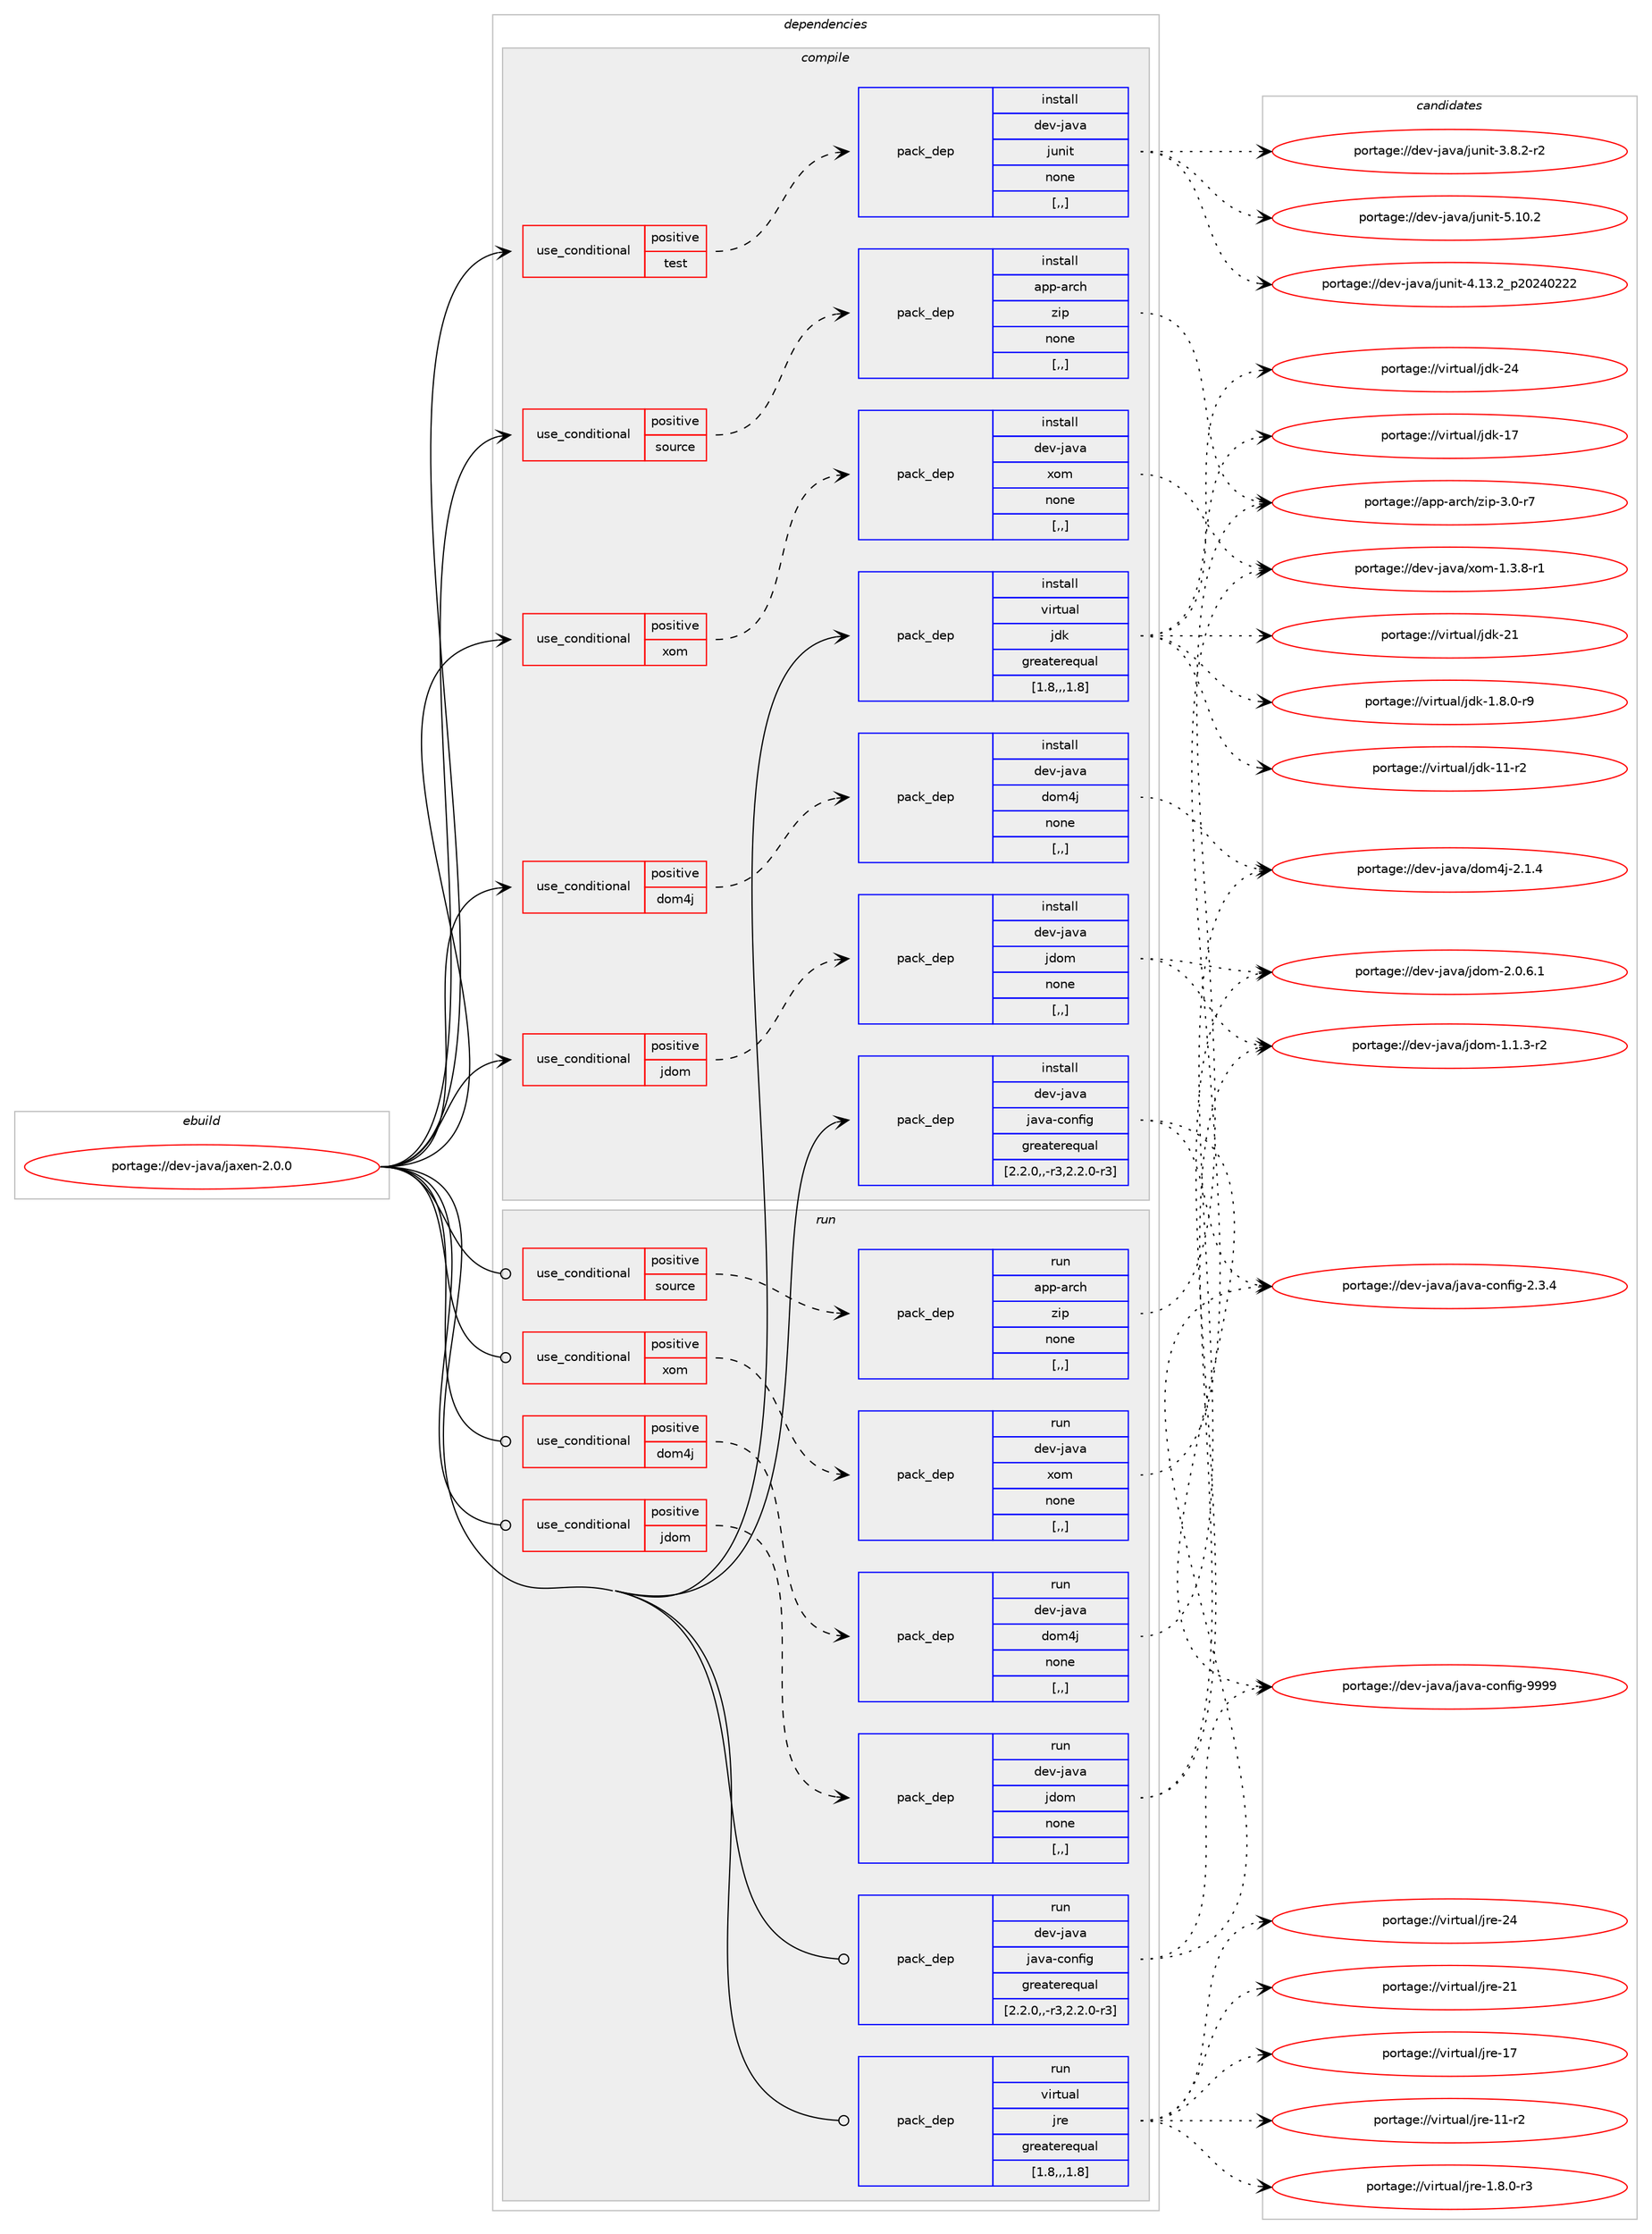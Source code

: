 digraph prolog {

# *************
# Graph options
# *************

newrank=true;
concentrate=true;
compound=true;
graph [rankdir=LR,fontname=Helvetica,fontsize=10,ranksep=1.5];#, ranksep=2.5, nodesep=0.2];
edge  [arrowhead=vee];
node  [fontname=Helvetica,fontsize=10];

# **********
# The ebuild
# **********

subgraph cluster_leftcol {
color=gray;
label=<<i>ebuild</i>>;
id [label="portage://dev-java/jaxen-2.0.0", color=red, width=4, href="../dev-java/jaxen-2.0.0.svg"];
}

# ****************
# The dependencies
# ****************

subgraph cluster_midcol {
color=gray;
label=<<i>dependencies</i>>;
subgraph cluster_compile {
fillcolor="#eeeeee";
style=filled;
label=<<i>compile</i>>;
subgraph cond21935 {
dependency94958 [label=<<TABLE BORDER="0" CELLBORDER="1" CELLSPACING="0" CELLPADDING="4"><TR><TD ROWSPAN="3" CELLPADDING="10">use_conditional</TD></TR><TR><TD>positive</TD></TR><TR><TD>dom4j</TD></TR></TABLE>>, shape=none, color=red];
subgraph pack71968 {
dependency94959 [label=<<TABLE BORDER="0" CELLBORDER="1" CELLSPACING="0" CELLPADDING="4" WIDTH="220"><TR><TD ROWSPAN="6" CELLPADDING="30">pack_dep</TD></TR><TR><TD WIDTH="110">install</TD></TR><TR><TD>dev-java</TD></TR><TR><TD>dom4j</TD></TR><TR><TD>none</TD></TR><TR><TD>[,,]</TD></TR></TABLE>>, shape=none, color=blue];
}
dependency94958:e -> dependency94959:w [weight=20,style="dashed",arrowhead="vee"];
}
id:e -> dependency94958:w [weight=20,style="solid",arrowhead="vee"];
subgraph cond21936 {
dependency94960 [label=<<TABLE BORDER="0" CELLBORDER="1" CELLSPACING="0" CELLPADDING="4"><TR><TD ROWSPAN="3" CELLPADDING="10">use_conditional</TD></TR><TR><TD>positive</TD></TR><TR><TD>jdom</TD></TR></TABLE>>, shape=none, color=red];
subgraph pack71969 {
dependency94961 [label=<<TABLE BORDER="0" CELLBORDER="1" CELLSPACING="0" CELLPADDING="4" WIDTH="220"><TR><TD ROWSPAN="6" CELLPADDING="30">pack_dep</TD></TR><TR><TD WIDTH="110">install</TD></TR><TR><TD>dev-java</TD></TR><TR><TD>jdom</TD></TR><TR><TD>none</TD></TR><TR><TD>[,,]</TD></TR></TABLE>>, shape=none, color=blue];
}
dependency94960:e -> dependency94961:w [weight=20,style="dashed",arrowhead="vee"];
}
id:e -> dependency94960:w [weight=20,style="solid",arrowhead="vee"];
subgraph cond21937 {
dependency94962 [label=<<TABLE BORDER="0" CELLBORDER="1" CELLSPACING="0" CELLPADDING="4"><TR><TD ROWSPAN="3" CELLPADDING="10">use_conditional</TD></TR><TR><TD>positive</TD></TR><TR><TD>source</TD></TR></TABLE>>, shape=none, color=red];
subgraph pack71970 {
dependency94963 [label=<<TABLE BORDER="0" CELLBORDER="1" CELLSPACING="0" CELLPADDING="4" WIDTH="220"><TR><TD ROWSPAN="6" CELLPADDING="30">pack_dep</TD></TR><TR><TD WIDTH="110">install</TD></TR><TR><TD>app-arch</TD></TR><TR><TD>zip</TD></TR><TR><TD>none</TD></TR><TR><TD>[,,]</TD></TR></TABLE>>, shape=none, color=blue];
}
dependency94962:e -> dependency94963:w [weight=20,style="dashed",arrowhead="vee"];
}
id:e -> dependency94962:w [weight=20,style="solid",arrowhead="vee"];
subgraph cond21938 {
dependency94964 [label=<<TABLE BORDER="0" CELLBORDER="1" CELLSPACING="0" CELLPADDING="4"><TR><TD ROWSPAN="3" CELLPADDING="10">use_conditional</TD></TR><TR><TD>positive</TD></TR><TR><TD>test</TD></TR></TABLE>>, shape=none, color=red];
subgraph pack71971 {
dependency94965 [label=<<TABLE BORDER="0" CELLBORDER="1" CELLSPACING="0" CELLPADDING="4" WIDTH="220"><TR><TD ROWSPAN="6" CELLPADDING="30">pack_dep</TD></TR><TR><TD WIDTH="110">install</TD></TR><TR><TD>dev-java</TD></TR><TR><TD>junit</TD></TR><TR><TD>none</TD></TR><TR><TD>[,,]</TD></TR></TABLE>>, shape=none, color=blue];
}
dependency94964:e -> dependency94965:w [weight=20,style="dashed",arrowhead="vee"];
}
id:e -> dependency94964:w [weight=20,style="solid",arrowhead="vee"];
subgraph cond21939 {
dependency94966 [label=<<TABLE BORDER="0" CELLBORDER="1" CELLSPACING="0" CELLPADDING="4"><TR><TD ROWSPAN="3" CELLPADDING="10">use_conditional</TD></TR><TR><TD>positive</TD></TR><TR><TD>xom</TD></TR></TABLE>>, shape=none, color=red];
subgraph pack71972 {
dependency94967 [label=<<TABLE BORDER="0" CELLBORDER="1" CELLSPACING="0" CELLPADDING="4" WIDTH="220"><TR><TD ROWSPAN="6" CELLPADDING="30">pack_dep</TD></TR><TR><TD WIDTH="110">install</TD></TR><TR><TD>dev-java</TD></TR><TR><TD>xom</TD></TR><TR><TD>none</TD></TR><TR><TD>[,,]</TD></TR></TABLE>>, shape=none, color=blue];
}
dependency94966:e -> dependency94967:w [weight=20,style="dashed",arrowhead="vee"];
}
id:e -> dependency94966:w [weight=20,style="solid",arrowhead="vee"];
subgraph pack71973 {
dependency94968 [label=<<TABLE BORDER="0" CELLBORDER="1" CELLSPACING="0" CELLPADDING="4" WIDTH="220"><TR><TD ROWSPAN="6" CELLPADDING="30">pack_dep</TD></TR><TR><TD WIDTH="110">install</TD></TR><TR><TD>dev-java</TD></TR><TR><TD>java-config</TD></TR><TR><TD>greaterequal</TD></TR><TR><TD>[2.2.0,,-r3,2.2.0-r3]</TD></TR></TABLE>>, shape=none, color=blue];
}
id:e -> dependency94968:w [weight=20,style="solid",arrowhead="vee"];
subgraph pack71974 {
dependency94969 [label=<<TABLE BORDER="0" CELLBORDER="1" CELLSPACING="0" CELLPADDING="4" WIDTH="220"><TR><TD ROWSPAN="6" CELLPADDING="30">pack_dep</TD></TR><TR><TD WIDTH="110">install</TD></TR><TR><TD>virtual</TD></TR><TR><TD>jdk</TD></TR><TR><TD>greaterequal</TD></TR><TR><TD>[1.8,,,1.8]</TD></TR></TABLE>>, shape=none, color=blue];
}
id:e -> dependency94969:w [weight=20,style="solid",arrowhead="vee"];
}
subgraph cluster_compileandrun {
fillcolor="#eeeeee";
style=filled;
label=<<i>compile and run</i>>;
}
subgraph cluster_run {
fillcolor="#eeeeee";
style=filled;
label=<<i>run</i>>;
subgraph cond21940 {
dependency94970 [label=<<TABLE BORDER="0" CELLBORDER="1" CELLSPACING="0" CELLPADDING="4"><TR><TD ROWSPAN="3" CELLPADDING="10">use_conditional</TD></TR><TR><TD>positive</TD></TR><TR><TD>dom4j</TD></TR></TABLE>>, shape=none, color=red];
subgraph pack71975 {
dependency94971 [label=<<TABLE BORDER="0" CELLBORDER="1" CELLSPACING="0" CELLPADDING="4" WIDTH="220"><TR><TD ROWSPAN="6" CELLPADDING="30">pack_dep</TD></TR><TR><TD WIDTH="110">run</TD></TR><TR><TD>dev-java</TD></TR><TR><TD>dom4j</TD></TR><TR><TD>none</TD></TR><TR><TD>[,,]</TD></TR></TABLE>>, shape=none, color=blue];
}
dependency94970:e -> dependency94971:w [weight=20,style="dashed",arrowhead="vee"];
}
id:e -> dependency94970:w [weight=20,style="solid",arrowhead="odot"];
subgraph cond21941 {
dependency94972 [label=<<TABLE BORDER="0" CELLBORDER="1" CELLSPACING="0" CELLPADDING="4"><TR><TD ROWSPAN="3" CELLPADDING="10">use_conditional</TD></TR><TR><TD>positive</TD></TR><TR><TD>jdom</TD></TR></TABLE>>, shape=none, color=red];
subgraph pack71976 {
dependency94973 [label=<<TABLE BORDER="0" CELLBORDER="1" CELLSPACING="0" CELLPADDING="4" WIDTH="220"><TR><TD ROWSPAN="6" CELLPADDING="30">pack_dep</TD></TR><TR><TD WIDTH="110">run</TD></TR><TR><TD>dev-java</TD></TR><TR><TD>jdom</TD></TR><TR><TD>none</TD></TR><TR><TD>[,,]</TD></TR></TABLE>>, shape=none, color=blue];
}
dependency94972:e -> dependency94973:w [weight=20,style="dashed",arrowhead="vee"];
}
id:e -> dependency94972:w [weight=20,style="solid",arrowhead="odot"];
subgraph cond21942 {
dependency94974 [label=<<TABLE BORDER="0" CELLBORDER="1" CELLSPACING="0" CELLPADDING="4"><TR><TD ROWSPAN="3" CELLPADDING="10">use_conditional</TD></TR><TR><TD>positive</TD></TR><TR><TD>source</TD></TR></TABLE>>, shape=none, color=red];
subgraph pack71977 {
dependency94975 [label=<<TABLE BORDER="0" CELLBORDER="1" CELLSPACING="0" CELLPADDING="4" WIDTH="220"><TR><TD ROWSPAN="6" CELLPADDING="30">pack_dep</TD></TR><TR><TD WIDTH="110">run</TD></TR><TR><TD>app-arch</TD></TR><TR><TD>zip</TD></TR><TR><TD>none</TD></TR><TR><TD>[,,]</TD></TR></TABLE>>, shape=none, color=blue];
}
dependency94974:e -> dependency94975:w [weight=20,style="dashed",arrowhead="vee"];
}
id:e -> dependency94974:w [weight=20,style="solid",arrowhead="odot"];
subgraph cond21943 {
dependency94976 [label=<<TABLE BORDER="0" CELLBORDER="1" CELLSPACING="0" CELLPADDING="4"><TR><TD ROWSPAN="3" CELLPADDING="10">use_conditional</TD></TR><TR><TD>positive</TD></TR><TR><TD>xom</TD></TR></TABLE>>, shape=none, color=red];
subgraph pack71978 {
dependency94977 [label=<<TABLE BORDER="0" CELLBORDER="1" CELLSPACING="0" CELLPADDING="4" WIDTH="220"><TR><TD ROWSPAN="6" CELLPADDING="30">pack_dep</TD></TR><TR><TD WIDTH="110">run</TD></TR><TR><TD>dev-java</TD></TR><TR><TD>xom</TD></TR><TR><TD>none</TD></TR><TR><TD>[,,]</TD></TR></TABLE>>, shape=none, color=blue];
}
dependency94976:e -> dependency94977:w [weight=20,style="dashed",arrowhead="vee"];
}
id:e -> dependency94976:w [weight=20,style="solid",arrowhead="odot"];
subgraph pack71979 {
dependency94978 [label=<<TABLE BORDER="0" CELLBORDER="1" CELLSPACING="0" CELLPADDING="4" WIDTH="220"><TR><TD ROWSPAN="6" CELLPADDING="30">pack_dep</TD></TR><TR><TD WIDTH="110">run</TD></TR><TR><TD>dev-java</TD></TR><TR><TD>java-config</TD></TR><TR><TD>greaterequal</TD></TR><TR><TD>[2.2.0,,-r3,2.2.0-r3]</TD></TR></TABLE>>, shape=none, color=blue];
}
id:e -> dependency94978:w [weight=20,style="solid",arrowhead="odot"];
subgraph pack71980 {
dependency94979 [label=<<TABLE BORDER="0" CELLBORDER="1" CELLSPACING="0" CELLPADDING="4" WIDTH="220"><TR><TD ROWSPAN="6" CELLPADDING="30">pack_dep</TD></TR><TR><TD WIDTH="110">run</TD></TR><TR><TD>virtual</TD></TR><TR><TD>jre</TD></TR><TR><TD>greaterequal</TD></TR><TR><TD>[1.8,,,1.8]</TD></TR></TABLE>>, shape=none, color=blue];
}
id:e -> dependency94979:w [weight=20,style="solid",arrowhead="odot"];
}
}

# **************
# The candidates
# **************

subgraph cluster_choices {
rank=same;
color=gray;
label=<<i>candidates</i>>;

subgraph choice71968 {
color=black;
nodesep=1;
choice1001011184510697118974710011110952106455046494652 [label="portage://dev-java/dom4j-2.1.4", color=red, width=4,href="../dev-java/dom4j-2.1.4.svg"];
dependency94959:e -> choice1001011184510697118974710011110952106455046494652:w [style=dotted,weight="100"];
}
subgraph choice71969 {
color=black;
nodesep=1;
choice100101118451069711897471061001111094550464846544649 [label="portage://dev-java/jdom-2.0.6.1", color=red, width=4,href="../dev-java/jdom-2.0.6.1.svg"];
choice100101118451069711897471061001111094549464946514511450 [label="portage://dev-java/jdom-1.1.3-r2", color=red, width=4,href="../dev-java/jdom-1.1.3-r2.svg"];
dependency94961:e -> choice100101118451069711897471061001111094550464846544649:w [style=dotted,weight="100"];
dependency94961:e -> choice100101118451069711897471061001111094549464946514511450:w [style=dotted,weight="100"];
}
subgraph choice71970 {
color=black;
nodesep=1;
choice9711211245971149910447122105112455146484511455 [label="portage://app-arch/zip-3.0-r7", color=red, width=4,href="../app-arch/zip-3.0-r7.svg"];
dependency94963:e -> choice9711211245971149910447122105112455146484511455:w [style=dotted,weight="100"];
}
subgraph choice71971 {
color=black;
nodesep=1;
choice1001011184510697118974710611711010511645534649484650 [label="portage://dev-java/junit-5.10.2", color=red, width=4,href="../dev-java/junit-5.10.2.svg"];
choice1001011184510697118974710611711010511645524649514650951125048505248505050 [label="portage://dev-java/junit-4.13.2_p20240222", color=red, width=4,href="../dev-java/junit-4.13.2_p20240222.svg"];
choice100101118451069711897471061171101051164551465646504511450 [label="portage://dev-java/junit-3.8.2-r2", color=red, width=4,href="../dev-java/junit-3.8.2-r2.svg"];
dependency94965:e -> choice1001011184510697118974710611711010511645534649484650:w [style=dotted,weight="100"];
dependency94965:e -> choice1001011184510697118974710611711010511645524649514650951125048505248505050:w [style=dotted,weight="100"];
dependency94965:e -> choice100101118451069711897471061171101051164551465646504511450:w [style=dotted,weight="100"];
}
subgraph choice71972 {
color=black;
nodesep=1;
choice100101118451069711897471201111094549465146564511449 [label="portage://dev-java/xom-1.3.8-r1", color=red, width=4,href="../dev-java/xom-1.3.8-r1.svg"];
dependency94967:e -> choice100101118451069711897471201111094549465146564511449:w [style=dotted,weight="100"];
}
subgraph choice71973 {
color=black;
nodesep=1;
choice10010111845106971189747106971189745991111101021051034557575757 [label="portage://dev-java/java-config-9999", color=red, width=4,href="../dev-java/java-config-9999.svg"];
choice1001011184510697118974710697118974599111110102105103455046514652 [label="portage://dev-java/java-config-2.3.4", color=red, width=4,href="../dev-java/java-config-2.3.4.svg"];
dependency94968:e -> choice10010111845106971189747106971189745991111101021051034557575757:w [style=dotted,weight="100"];
dependency94968:e -> choice1001011184510697118974710697118974599111110102105103455046514652:w [style=dotted,weight="100"];
}
subgraph choice71974 {
color=black;
nodesep=1;
choice1181051141161179710847106100107455052 [label="portage://virtual/jdk-24", color=red, width=4,href="../virtual/jdk-24.svg"];
choice1181051141161179710847106100107455049 [label="portage://virtual/jdk-21", color=red, width=4,href="../virtual/jdk-21.svg"];
choice1181051141161179710847106100107454955 [label="portage://virtual/jdk-17", color=red, width=4,href="../virtual/jdk-17.svg"];
choice11810511411611797108471061001074549494511450 [label="portage://virtual/jdk-11-r2", color=red, width=4,href="../virtual/jdk-11-r2.svg"];
choice11810511411611797108471061001074549465646484511457 [label="portage://virtual/jdk-1.8.0-r9", color=red, width=4,href="../virtual/jdk-1.8.0-r9.svg"];
dependency94969:e -> choice1181051141161179710847106100107455052:w [style=dotted,weight="100"];
dependency94969:e -> choice1181051141161179710847106100107455049:w [style=dotted,weight="100"];
dependency94969:e -> choice1181051141161179710847106100107454955:w [style=dotted,weight="100"];
dependency94969:e -> choice11810511411611797108471061001074549494511450:w [style=dotted,weight="100"];
dependency94969:e -> choice11810511411611797108471061001074549465646484511457:w [style=dotted,weight="100"];
}
subgraph choice71975 {
color=black;
nodesep=1;
choice1001011184510697118974710011110952106455046494652 [label="portage://dev-java/dom4j-2.1.4", color=red, width=4,href="../dev-java/dom4j-2.1.4.svg"];
dependency94971:e -> choice1001011184510697118974710011110952106455046494652:w [style=dotted,weight="100"];
}
subgraph choice71976 {
color=black;
nodesep=1;
choice100101118451069711897471061001111094550464846544649 [label="portage://dev-java/jdom-2.0.6.1", color=red, width=4,href="../dev-java/jdom-2.0.6.1.svg"];
choice100101118451069711897471061001111094549464946514511450 [label="portage://dev-java/jdom-1.1.3-r2", color=red, width=4,href="../dev-java/jdom-1.1.3-r2.svg"];
dependency94973:e -> choice100101118451069711897471061001111094550464846544649:w [style=dotted,weight="100"];
dependency94973:e -> choice100101118451069711897471061001111094549464946514511450:w [style=dotted,weight="100"];
}
subgraph choice71977 {
color=black;
nodesep=1;
choice9711211245971149910447122105112455146484511455 [label="portage://app-arch/zip-3.0-r7", color=red, width=4,href="../app-arch/zip-3.0-r7.svg"];
dependency94975:e -> choice9711211245971149910447122105112455146484511455:w [style=dotted,weight="100"];
}
subgraph choice71978 {
color=black;
nodesep=1;
choice100101118451069711897471201111094549465146564511449 [label="portage://dev-java/xom-1.3.8-r1", color=red, width=4,href="../dev-java/xom-1.3.8-r1.svg"];
dependency94977:e -> choice100101118451069711897471201111094549465146564511449:w [style=dotted,weight="100"];
}
subgraph choice71979 {
color=black;
nodesep=1;
choice10010111845106971189747106971189745991111101021051034557575757 [label="portage://dev-java/java-config-9999", color=red, width=4,href="../dev-java/java-config-9999.svg"];
choice1001011184510697118974710697118974599111110102105103455046514652 [label="portage://dev-java/java-config-2.3.4", color=red, width=4,href="../dev-java/java-config-2.3.4.svg"];
dependency94978:e -> choice10010111845106971189747106971189745991111101021051034557575757:w [style=dotted,weight="100"];
dependency94978:e -> choice1001011184510697118974710697118974599111110102105103455046514652:w [style=dotted,weight="100"];
}
subgraph choice71980 {
color=black;
nodesep=1;
choice1181051141161179710847106114101455052 [label="portage://virtual/jre-24", color=red, width=4,href="../virtual/jre-24.svg"];
choice1181051141161179710847106114101455049 [label="portage://virtual/jre-21", color=red, width=4,href="../virtual/jre-21.svg"];
choice1181051141161179710847106114101454955 [label="portage://virtual/jre-17", color=red, width=4,href="../virtual/jre-17.svg"];
choice11810511411611797108471061141014549494511450 [label="portage://virtual/jre-11-r2", color=red, width=4,href="../virtual/jre-11-r2.svg"];
choice11810511411611797108471061141014549465646484511451 [label="portage://virtual/jre-1.8.0-r3", color=red, width=4,href="../virtual/jre-1.8.0-r3.svg"];
dependency94979:e -> choice1181051141161179710847106114101455052:w [style=dotted,weight="100"];
dependency94979:e -> choice1181051141161179710847106114101455049:w [style=dotted,weight="100"];
dependency94979:e -> choice1181051141161179710847106114101454955:w [style=dotted,weight="100"];
dependency94979:e -> choice11810511411611797108471061141014549494511450:w [style=dotted,weight="100"];
dependency94979:e -> choice11810511411611797108471061141014549465646484511451:w [style=dotted,weight="100"];
}
}

}
